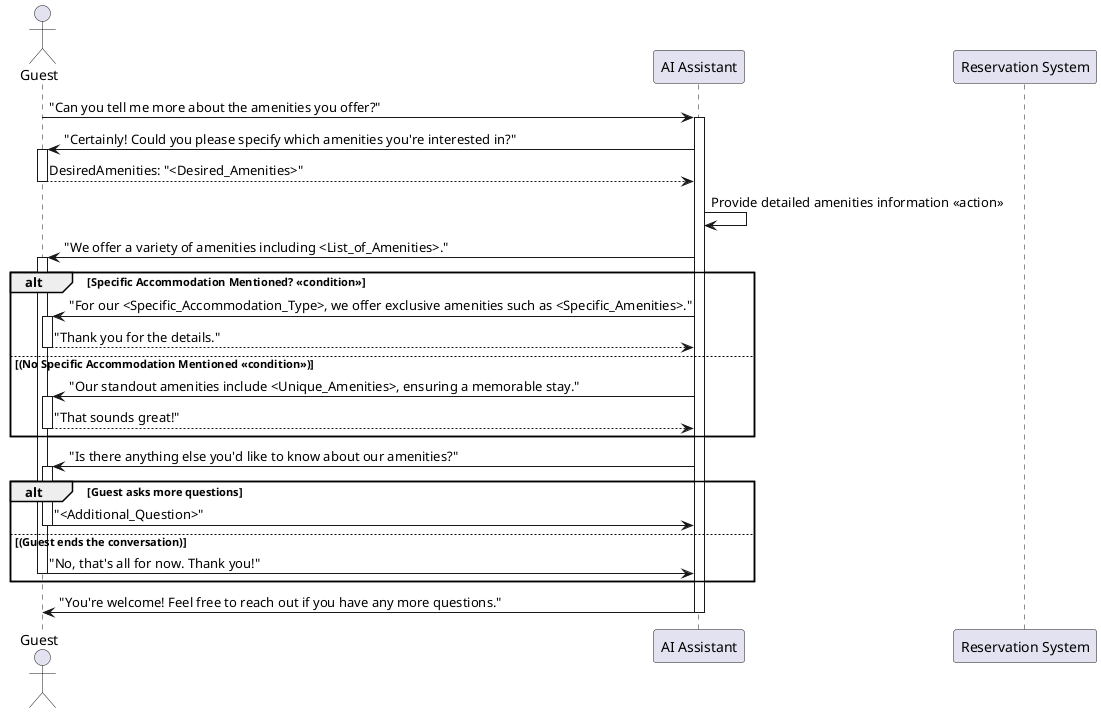 @startuml
' Define participants
actor Guest
participant "AI Assistant" as Assistant
participant "Reservation System" as System

' Start of the interaction
Guest -> Assistant: "Can you tell me more about the amenities you offer?"
activate Assistant

' Action: Collect DesiredAmenities
Assistant -> Guest: "Certainly! Could you please specify which amenities you're interested in?"
activate Guest

' Guest provides DesiredAmenities
Guest --> Assistant: DesiredAmenities: "<Desired_Amenities>"
deactivate Guest

' Action: Provide Detailed Amenities Information
Assistant -> Assistant: Provide detailed amenities information <<action>>
Assistant -> Guest: "We offer a variety of amenities including <List_of_Amenities>."
activate Guest

' Condition: Specific Accommodation Mentioned
alt Specific Accommodation Mentioned? <<condition>>
    ' Action: Highlight amenities specific to the mentioned accommodation
    Assistant -> Guest: "For our <Specific_Accommodation_Type>, we offer exclusive amenities such as <Specific_Amenities>."
    activate Guest
    Guest --> Assistant: "Thank you for the details."
    deactivate Guest
else (No Specific Accommodation Mentioned <<condition>>)
    ' Action: Emphasize unique or standout amenities
    Assistant -> Guest: "Our standout amenities include <Unique_Amenities>, ensuring a memorable stay."
    activate Guest
    Guest --> Assistant: "That sounds great!"
    deactivate Guest
end alt

' Action: Encourage Further Questions
Assistant -> Guest: "Is there anything else you'd like to know about our amenities?"
activate Guest

' Guest decides to ask another question or ends the conversation
alt Guest asks more questions
    Guest -> Assistant: "<Additional_Question>"
    deactivate Guest
    ' The assistant would loop back to handle additional questions
else (Guest ends the conversation)
    Guest -> Assistant: "No, that's all for now. Thank you!"
    deactivate Guest
end alt

' Final State: Guest is informed about the amenities
Assistant -> Guest: "You're welcome! Feel free to reach out if you have any more questions."
deactivate Assistant

@enduml


## **8. Initial Inquiry About Amenities**

### **Guest Intent:** "I want to know what amenities your resort offers."

**Entities:**

- **DesiredAmenities**
    - **Type:** List of Strings
    - **Purpose:** Specific amenities the guest is interested in.
    - **Possible Values:** "Spa", "Gym", "Wi-Fi", "Restaurant", "Pool"
- **AccommodationType**
    - **Type:** String
    - **Purpose:** If specific to a type of accommodation.
    - **Possible Values:** "Canopy Machan", "Starlight Machan", etc.

**Conditions:**

- **Amenity Availability**
    - **Description:** Ensure the resort offers the requested amenities.
    - **Related Entities:** DesiredAmenities
- **Accommodation-Specific Amenities**
    - **Description:** Check if amenities are specific to certain accommodations.
    - **Related Entities:** AccommodationType

**Actions:**

- **Provide Detailed Amenities List**
    - **Description:** Share comprehensive information about available amenities.
    - **Required Entities:** DesiredAmenities
- **Highlight Unique Amenities**
    - **Description:** Emphasize amenities that set The Machan apart.
    - **Required Entities:** DesiredAmenities
- **Offer to Send Amenities Brochure**
    - **Description:** Provide detailed amenities information via email or other methods.
    - **Required Entities:** ContactMethod (if needed)

**Conversation Flow:**

1. **Guest Inquires About Amenities**
    - Entities Collected: DesiredAmenities
2. **AI Provides Detailed Amenities Information**
    - Action: Share a list of available amenities.
3. **IF** Specific Accommodation is mentioned **THEN**
    - Action: Highlight amenities specific to that accommodation.
4. **ELSE**
    - Action: Emphasize unique or standout amenities.
5. **Final State:**
    - Guest is informed about the amenities offered, aiding in their decision-making.

**Evidence from Transcripts:**

- *"Can you tell me about the amenities available at The Machan? I'm particularly interested in wellness facilities."*
    
    (Imagined example based on meeting insights)
    

---
